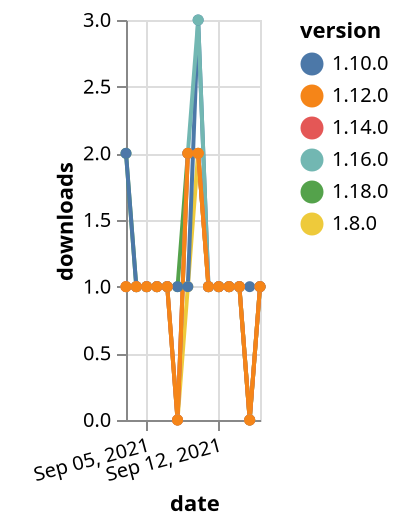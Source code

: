 {"$schema": "https://vega.github.io/schema/vega-lite/v5.json", "description": "A simple bar chart with embedded data.", "data": {"values": [{"date": "2021-09-03", "total": 120, "delta": 2, "version": "1.18.0"}, {"date": "2021-09-04", "total": 121, "delta": 1, "version": "1.18.0"}, {"date": "2021-09-05", "total": 122, "delta": 1, "version": "1.18.0"}, {"date": "2021-09-06", "total": 123, "delta": 1, "version": "1.18.0"}, {"date": "2021-09-07", "total": 124, "delta": 1, "version": "1.18.0"}, {"date": "2021-09-08", "total": 125, "delta": 1, "version": "1.18.0"}, {"date": "2021-09-09", "total": 127, "delta": 2, "version": "1.18.0"}, {"date": "2021-09-10", "total": 129, "delta": 2, "version": "1.18.0"}, {"date": "2021-09-11", "total": 130, "delta": 1, "version": "1.18.0"}, {"date": "2021-09-12", "total": 131, "delta": 1, "version": "1.18.0"}, {"date": "2021-09-13", "total": 132, "delta": 1, "version": "1.18.0"}, {"date": "2021-09-14", "total": 133, "delta": 1, "version": "1.18.0"}, {"date": "2021-09-15", "total": 133, "delta": 0, "version": "1.18.0"}, {"date": "2021-09-16", "total": 134, "delta": 1, "version": "1.18.0"}, {"date": "2021-09-03", "total": 219, "delta": 1, "version": "1.8.0"}, {"date": "2021-09-04", "total": 220, "delta": 1, "version": "1.8.0"}, {"date": "2021-09-05", "total": 221, "delta": 1, "version": "1.8.0"}, {"date": "2021-09-06", "total": 222, "delta": 1, "version": "1.8.0"}, {"date": "2021-09-07", "total": 223, "delta": 1, "version": "1.8.0"}, {"date": "2021-09-08", "total": 223, "delta": 0, "version": "1.8.0"}, {"date": "2021-09-09", "total": 224, "delta": 1, "version": "1.8.0"}, {"date": "2021-09-10", "total": 226, "delta": 2, "version": "1.8.0"}, {"date": "2021-09-11", "total": 227, "delta": 1, "version": "1.8.0"}, {"date": "2021-09-12", "total": 228, "delta": 1, "version": "1.8.0"}, {"date": "2021-09-13", "total": 229, "delta": 1, "version": "1.8.0"}, {"date": "2021-09-14", "total": 230, "delta": 1, "version": "1.8.0"}, {"date": "2021-09-15", "total": 230, "delta": 0, "version": "1.8.0"}, {"date": "2021-09-16", "total": 231, "delta": 1, "version": "1.8.0"}, {"date": "2021-09-03", "total": 299, "delta": 2, "version": "1.10.0"}, {"date": "2021-09-04", "total": 300, "delta": 1, "version": "1.10.0"}, {"date": "2021-09-05", "total": 301, "delta": 1, "version": "1.10.0"}, {"date": "2021-09-06", "total": 302, "delta": 1, "version": "1.10.0"}, {"date": "2021-09-07", "total": 303, "delta": 1, "version": "1.10.0"}, {"date": "2021-09-08", "total": 304, "delta": 1, "version": "1.10.0"}, {"date": "2021-09-09", "total": 305, "delta": 1, "version": "1.10.0"}, {"date": "2021-09-10", "total": 308, "delta": 3, "version": "1.10.0"}, {"date": "2021-09-11", "total": 309, "delta": 1, "version": "1.10.0"}, {"date": "2021-09-12", "total": 310, "delta": 1, "version": "1.10.0"}, {"date": "2021-09-13", "total": 311, "delta": 1, "version": "1.10.0"}, {"date": "2021-09-14", "total": 312, "delta": 1, "version": "1.10.0"}, {"date": "2021-09-15", "total": 313, "delta": 1, "version": "1.10.0"}, {"date": "2021-09-16", "total": 314, "delta": 1, "version": "1.10.0"}, {"date": "2021-09-03", "total": 161, "delta": 1, "version": "1.16.0"}, {"date": "2021-09-04", "total": 162, "delta": 1, "version": "1.16.0"}, {"date": "2021-09-05", "total": 163, "delta": 1, "version": "1.16.0"}, {"date": "2021-09-06", "total": 164, "delta": 1, "version": "1.16.0"}, {"date": "2021-09-07", "total": 165, "delta": 1, "version": "1.16.0"}, {"date": "2021-09-08", "total": 165, "delta": 0, "version": "1.16.0"}, {"date": "2021-09-09", "total": 167, "delta": 2, "version": "1.16.0"}, {"date": "2021-09-10", "total": 170, "delta": 3, "version": "1.16.0"}, {"date": "2021-09-11", "total": 171, "delta": 1, "version": "1.16.0"}, {"date": "2021-09-12", "total": 172, "delta": 1, "version": "1.16.0"}, {"date": "2021-09-13", "total": 173, "delta": 1, "version": "1.16.0"}, {"date": "2021-09-14", "total": 174, "delta": 1, "version": "1.16.0"}, {"date": "2021-09-15", "total": 174, "delta": 0, "version": "1.16.0"}, {"date": "2021-09-16", "total": 175, "delta": 1, "version": "1.16.0"}, {"date": "2021-09-03", "total": 145, "delta": 1, "version": "1.14.0"}, {"date": "2021-09-04", "total": 146, "delta": 1, "version": "1.14.0"}, {"date": "2021-09-05", "total": 147, "delta": 1, "version": "1.14.0"}, {"date": "2021-09-06", "total": 148, "delta": 1, "version": "1.14.0"}, {"date": "2021-09-07", "total": 149, "delta": 1, "version": "1.14.0"}, {"date": "2021-09-08", "total": 149, "delta": 0, "version": "1.14.0"}, {"date": "2021-09-09", "total": 151, "delta": 2, "version": "1.14.0"}, {"date": "2021-09-10", "total": 153, "delta": 2, "version": "1.14.0"}, {"date": "2021-09-11", "total": 154, "delta": 1, "version": "1.14.0"}, {"date": "2021-09-12", "total": 155, "delta": 1, "version": "1.14.0"}, {"date": "2021-09-13", "total": 156, "delta": 1, "version": "1.14.0"}, {"date": "2021-09-14", "total": 157, "delta": 1, "version": "1.14.0"}, {"date": "2021-09-15", "total": 157, "delta": 0, "version": "1.14.0"}, {"date": "2021-09-16", "total": 158, "delta": 1, "version": "1.14.0"}, {"date": "2021-09-03", "total": 169, "delta": 1, "version": "1.12.0"}, {"date": "2021-09-04", "total": 170, "delta": 1, "version": "1.12.0"}, {"date": "2021-09-05", "total": 171, "delta": 1, "version": "1.12.0"}, {"date": "2021-09-06", "total": 172, "delta": 1, "version": "1.12.0"}, {"date": "2021-09-07", "total": 173, "delta": 1, "version": "1.12.0"}, {"date": "2021-09-08", "total": 173, "delta": 0, "version": "1.12.0"}, {"date": "2021-09-09", "total": 175, "delta": 2, "version": "1.12.0"}, {"date": "2021-09-10", "total": 177, "delta": 2, "version": "1.12.0"}, {"date": "2021-09-11", "total": 178, "delta": 1, "version": "1.12.0"}, {"date": "2021-09-12", "total": 179, "delta": 1, "version": "1.12.0"}, {"date": "2021-09-13", "total": 180, "delta": 1, "version": "1.12.0"}, {"date": "2021-09-14", "total": 181, "delta": 1, "version": "1.12.0"}, {"date": "2021-09-15", "total": 181, "delta": 0, "version": "1.12.0"}, {"date": "2021-09-16", "total": 182, "delta": 1, "version": "1.12.0"}]}, "width": "container", "mark": {"type": "line", "point": {"filled": true}}, "encoding": {"x": {"field": "date", "type": "temporal", "timeUnit": "yearmonthdate", "title": "date", "axis": {"labelAngle": -15}}, "y": {"field": "delta", "type": "quantitative", "title": "downloads"}, "color": {"field": "version", "type": "nominal"}, "tooltip": {"field": "delta"}}}
